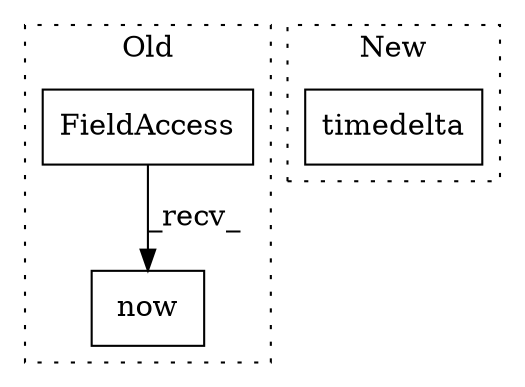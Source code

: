 digraph G {
subgraph cluster0 {
1 [label="now" a="32" s="4744" l="5" shape="box"];
3 [label="FieldAccess" a="22" s="4722" l="13" shape="box"];
label = "Old";
style="dotted";
}
subgraph cluster1 {
2 [label="timedelta" a="32" s="5013,5040" l="10,1" shape="box"];
label = "New";
style="dotted";
}
3 -> 1 [label="_recv_"];
}